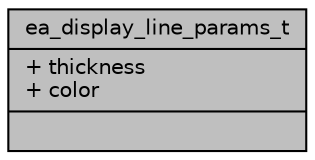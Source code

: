 digraph "ea_display_line_params_t"
{
 // INTERACTIVE_SVG=YES
 // LATEX_PDF_SIZE
  bgcolor="transparent";
  edge [fontname="Helvetica",fontsize="10",labelfontname="Helvetica",labelfontsize="10"];
  node [fontname="Helvetica",fontsize="10",shape=record];
  Node1 [label="{ea_display_line_params_t\n|+ thickness\l+ color\l|}",height=0.2,width=0.4,color="black", fillcolor="grey75", style="filled", fontcolor="black",tooltip=" "];
}
